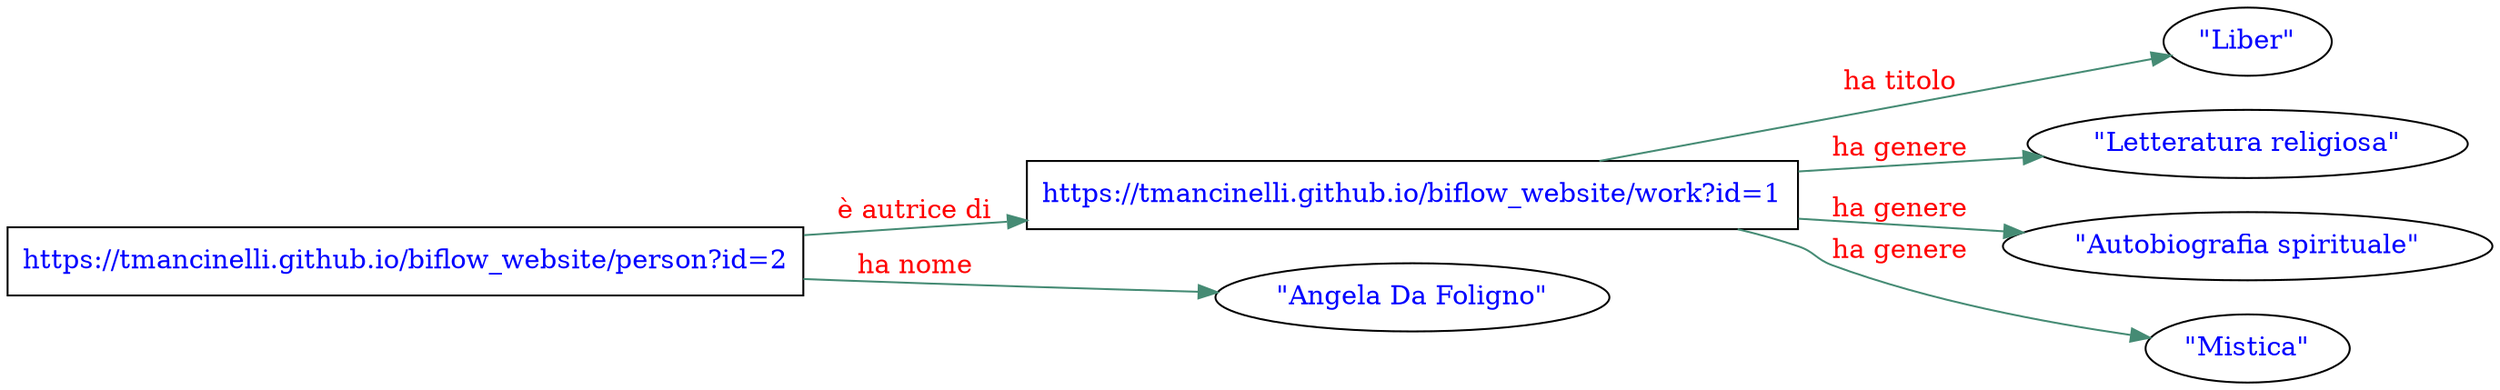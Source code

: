 digraph G {
    rankdir=LR;
    node [fontcolor=blue]
    edge [color=aquamarine4, fontcolor=red ]
    A [ label = "https://tmancinelli.github.io/biflow_website/person?id=2", shape=box ]
    O [ label = "https://tmancinelli.github.io/biflow_website/work?id=1", shape=box ]
    A -> O [ label = "è autrice di" ]
    A -> N [ label = "ha nome" ]
    N [ label = "\"Angela Da Foligno\"" ]
    O -> T [ label = "ha titolo" ]
    T [ label = "\"Liber\"" ]
    O -> G1 [ label = "ha genere" ]
    G1 [ label = "\"Letteratura religiosa\"" ]
    O -> G2 [ label = "ha genere" ]
    G2 [ label = "\"Autobiografia spirituale\"" ]
    O -> G3 [ label = "ha genere" ]
    G3 [ label = "\"Mistica\"" ]
}
